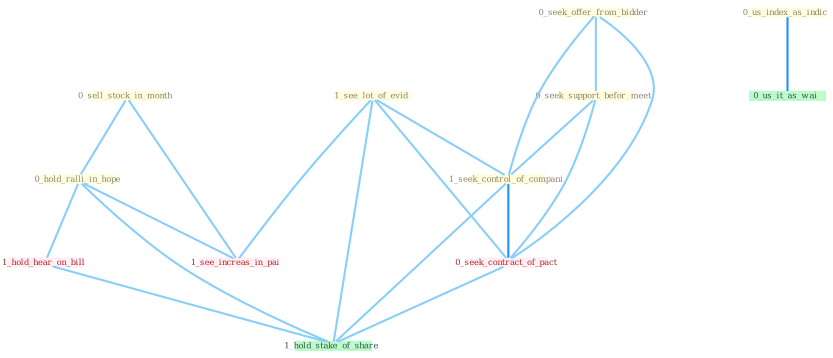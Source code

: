 Graph G{ 
    node
    [shape=polygon,style=filled,width=.5,height=.06,color="#BDFCC9",fixedsize=true,fontsize=4,
    fontcolor="#2f4f4f"];
    {node
    [color="#ffffe0", fontcolor="#8b7d6b"] "0_sell_stock_in_month " "0_seek_offer_from_bidder " "1_see_lot_of_evid " "0_hold_ralli_in_hope " "0_seek_support_befor_meet " "0_us_index_as_indic " "1_seek_control_of_compani "}
{node [color="#fff0f5", fontcolor="#b22222"] "0_seek_contract_of_pact " "1_see_increas_in_pai " "1_hold_hear_on_bill "}
edge [color="#B0E2FF"];

	"0_sell_stock_in_month " -- "0_hold_ralli_in_hope " [w="1", color="#87cefa" ];
	"0_sell_stock_in_month " -- "1_see_increas_in_pai " [w="1", color="#87cefa" ];
	"0_seek_offer_from_bidder " -- "0_seek_support_befor_meet " [w="1", color="#87cefa" ];
	"0_seek_offer_from_bidder " -- "1_seek_control_of_compani " [w="1", color="#87cefa" ];
	"0_seek_offer_from_bidder " -- "0_seek_contract_of_pact " [w="1", color="#87cefa" ];
	"1_see_lot_of_evid " -- "1_seek_control_of_compani " [w="1", color="#87cefa" ];
	"1_see_lot_of_evid " -- "0_seek_contract_of_pact " [w="1", color="#87cefa" ];
	"1_see_lot_of_evid " -- "1_see_increas_in_pai " [w="1", color="#87cefa" ];
	"1_see_lot_of_evid " -- "1_hold_stake_of_share " [w="1", color="#87cefa" ];
	"0_hold_ralli_in_hope " -- "1_see_increas_in_pai " [w="1", color="#87cefa" ];
	"0_hold_ralli_in_hope " -- "1_hold_hear_on_bill " [w="1", color="#87cefa" ];
	"0_hold_ralli_in_hope " -- "1_hold_stake_of_share " [w="1", color="#87cefa" ];
	"0_seek_support_befor_meet " -- "1_seek_control_of_compani " [w="1", color="#87cefa" ];
	"0_seek_support_befor_meet " -- "0_seek_contract_of_pact " [w="1", color="#87cefa" ];
	"0_us_index_as_indic " -- "0_us_it_as_wai " [w="2", color="#1e90ff" , len=0.8];
	"1_seek_control_of_compani " -- "0_seek_contract_of_pact " [w="2", color="#1e90ff" , len=0.8];
	"1_seek_control_of_compani " -- "1_hold_stake_of_share " [w="1", color="#87cefa" ];
	"0_seek_contract_of_pact " -- "1_hold_stake_of_share " [w="1", color="#87cefa" ];
	"1_hold_hear_on_bill " -- "1_hold_stake_of_share " [w="1", color="#87cefa" ];
}